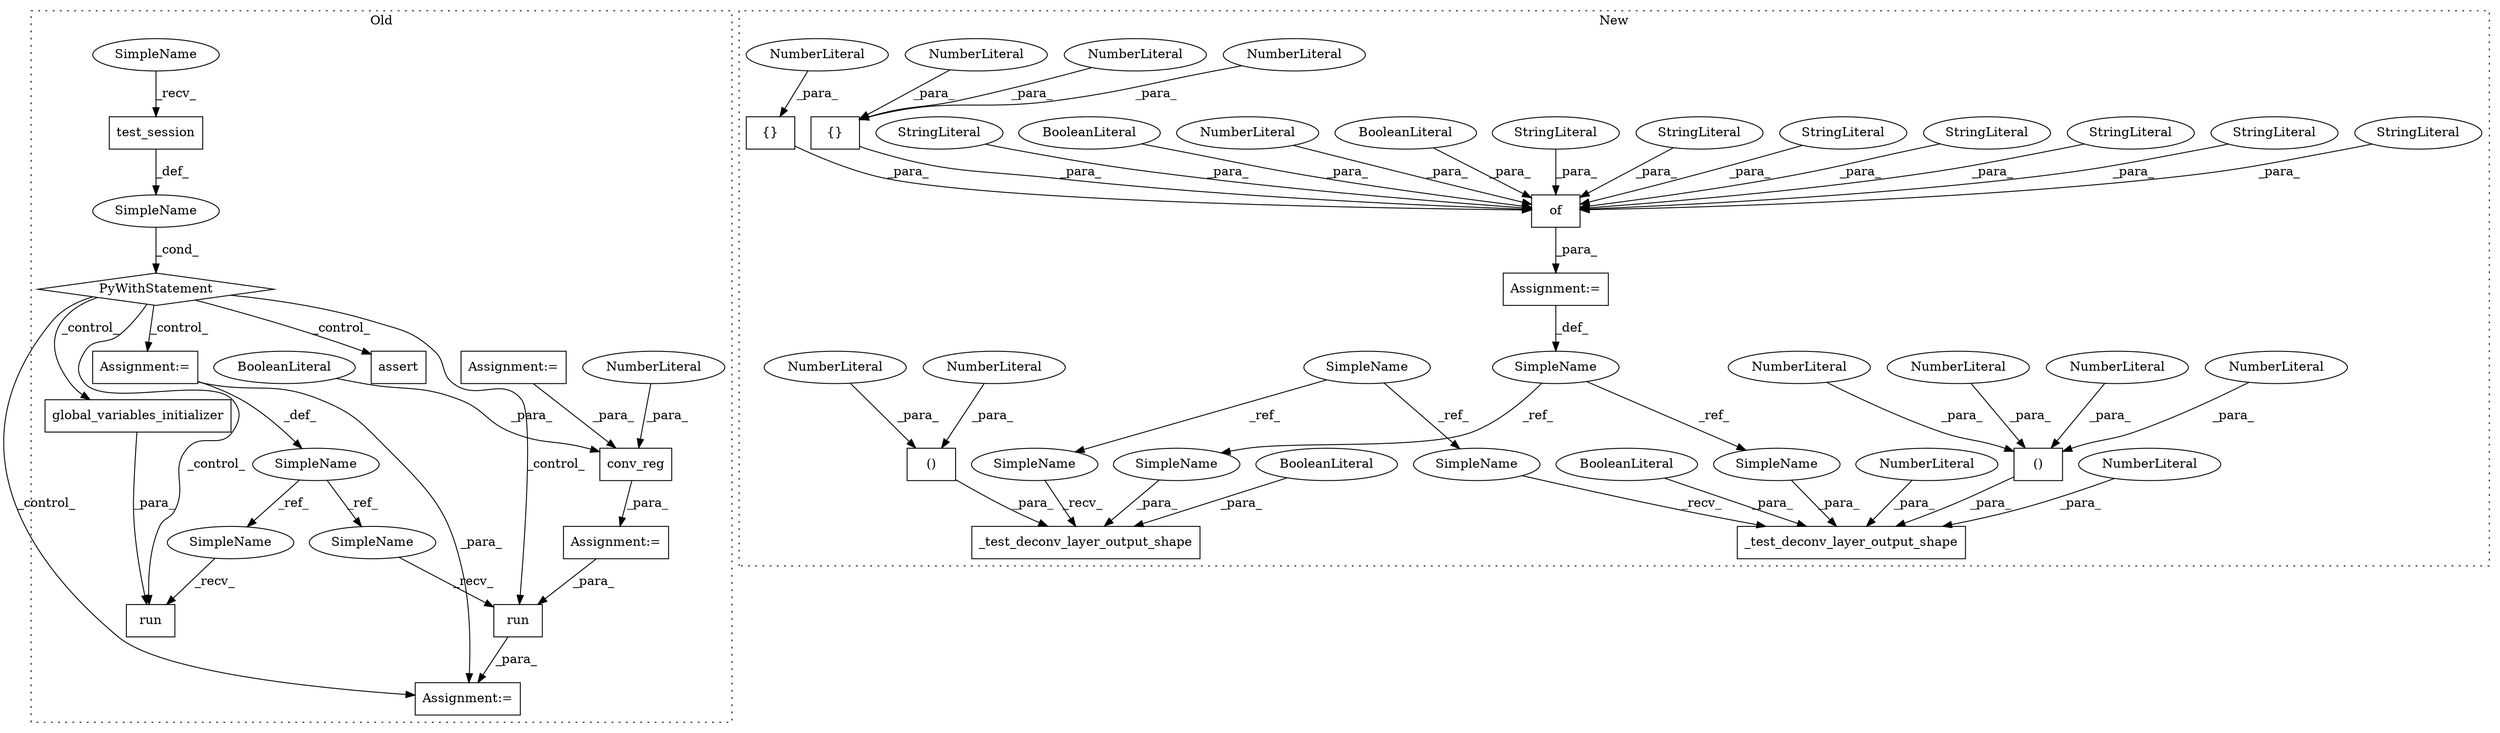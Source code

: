 digraph G {
subgraph cluster0 {
1 [label="conv_reg" a="32" s="7069,7091" l="9,1" shape="box"];
3 [label="run" a="32" s="7245,7261" l="4,1" shape="box"];
4 [label="SimpleName" a="42" s="" l="" shape="ellipse"];
5 [label="PyWithStatement" a="104" s="7119,7148" l="10,2" shape="diamond"];
6 [label="run" a="32" s="7179,7224" l="4,1" shape="box"];
7 [label="SimpleName" a="42" s="7162" l="4" shape="ellipse"];
14 [label="test_session" a="32" s="7134" l="14" shape="box"];
15 [label="global_variables_initializer" a="32" s="7194" l="30" shape="box"];
16 [label="Assignment:=" a="7" s="7068" l="1" shape="box"];
17 [label="Assignment:=" a="7" s="6927" l="1" shape="box"];
18 [label="Assignment:=" a="7" s="7239" l="1" shape="box"];
19 [label="Assignment:=" a="7" s="7162" l="4" shape="box"];
25 [label="assert" a="32" s="7275,7372" l="22,1" shape="box"];
28 [label="BooleanLiteral" a="9" s="7083" l="4" shape="ellipse"];
50 [label="NumberLiteral" a="34" s="7088" l="3" shape="ellipse"];
51 [label="SimpleName" a="42" s="7240" l="4" shape="ellipse"];
52 [label="SimpleName" a="42" s="7174" l="4" shape="ellipse"];
57 [label="SimpleName" a="42" s="7129" l="4" shape="ellipse"];
label = "Old";
style="dotted";
}
subgraph cluster1 {
2 [label="of" a="32" s="7010,7190" l="3,1" shape="box"];
8 [label="StringLiteral" a="45" s="7107" l="9" shape="ellipse"];
9 [label="StringLiteral" a="45" s="7089" l="11" shape="ellipse"];
10 [label="StringLiteral" a="45" s="7063" l="8" shape="ellipse"];
11 [label="StringLiteral" a="45" s="7122" l="11" shape="ellipse"];
12 [label="StringLiteral" a="45" s="7134" l="7" shape="ellipse"];
13 [label="StringLiteral" a="45" s="7013" l="15" shape="ellipse"];
20 [label="BooleanLiteral" a="9" s="7117" l="4" shape="ellipse"];
21 [label="NumberLiteral" a="34" s="7029" l="2" shape="ellipse"];
22 [label="{}" a="4" s="7081,7087" l="1,1" shape="box"];
23 [label="NumberLiteral" a="34" s="7086" l="1" shape="ellipse"];
24 [label="NumberLiteral" a="34" s="7084" l="1" shape="ellipse"];
26 [label="BooleanLiteral" a="9" s="7101" l="5" shape="ellipse"];
27 [label="StringLiteral" a="45" s="7142" l="15" shape="ellipse"];
29 [label="Assignment:=" a="7" s="7005" l="1" shape="box"];
30 [label="{}" a="4" s="7055,7061" l="1,1" shape="box"];
31 [label="NumberLiteral" a="34" s="7082" l="1" shape="ellipse"];
32 [label="NumberLiteral" a="34" s="7058" l="1" shape="ellipse"];
33 [label="StringLiteral" a="45" s="7032" l="13" shape="ellipse"];
34 [label="_test_deconv_layer_output_shape" a="32" s="7202,7324" l="32,1" shape="box"];
35 [label="()" a="106" s="7253" l="61" shape="box"];
36 [label="NumberLiteral" a="34" s="7312" l="2" shape="ellipse"];
37 [label="NumberLiteral" a="34" s="7282" l="2" shape="ellipse"];
38 [label="NumberLiteral" a="34" s="7253" l="1" shape="ellipse"];
39 [label="NumberLiteral" a="34" s="7321" l="3" shape="ellipse"];
40 [label="NumberLiteral" a="34" s="7297" l="2" shape="ellipse"];
41 [label="_test_deconv_layer_output_shape" a="32" s="7336,7459" l="32,1" shape="box"];
42 [label="()" a="106" s="7387" l="61" shape="box"];
43 [label="NumberLiteral" a="34" s="7234" l="1" shape="ellipse"];
44 [label="NumberLiteral" a="34" s="7401" l="2" shape="ellipse"];
45 [label="SimpleName" a="42" s="6932" l="4" shape="ellipse"];
46 [label="BooleanLiteral" a="9" s="7450" l="5" shape="ellipse"];
47 [label="BooleanLiteral" a="9" s="7316" l="4" shape="ellipse"];
48 [label="SimpleName" a="42" s="6994" l="11" shape="ellipse"];
49 [label="NumberLiteral" a="34" s="7446" l="2" shape="ellipse"];
53 [label="SimpleName" a="42" s="7370" l="11" shape="ellipse"];
54 [label="SimpleName" a="42" s="7236" l="11" shape="ellipse"];
55 [label="SimpleName" a="42" s="7197" l="4" shape="ellipse"];
56 [label="SimpleName" a="42" s="7331" l="4" shape="ellipse"];
label = "New";
style="dotted";
}
1 -> 16 [label="_para_"];
2 -> 29 [label="_para_"];
3 -> 18 [label="_para_"];
4 -> 5 [label="_cond_"];
5 -> 3 [label="_control_"];
5 -> 25 [label="_control_"];
5 -> 15 [label="_control_"];
5 -> 18 [label="_control_"];
5 -> 6 [label="_control_"];
5 -> 19 [label="_control_"];
7 -> 51 [label="_ref_"];
7 -> 52 [label="_ref_"];
8 -> 2 [label="_para_"];
9 -> 2 [label="_para_"];
10 -> 2 [label="_para_"];
11 -> 2 [label="_para_"];
12 -> 2 [label="_para_"];
13 -> 2 [label="_para_"];
14 -> 4 [label="_def_"];
15 -> 6 [label="_para_"];
16 -> 3 [label="_para_"];
17 -> 1 [label="_para_"];
19 -> 18 [label="_para_"];
19 -> 7 [label="_def_"];
20 -> 2 [label="_para_"];
21 -> 2 [label="_para_"];
22 -> 2 [label="_para_"];
23 -> 22 [label="_para_"];
24 -> 22 [label="_para_"];
26 -> 2 [label="_para_"];
27 -> 2 [label="_para_"];
28 -> 1 [label="_para_"];
29 -> 48 [label="_def_"];
30 -> 2 [label="_para_"];
31 -> 22 [label="_para_"];
32 -> 30 [label="_para_"];
33 -> 2 [label="_para_"];
35 -> 34 [label="_para_"];
36 -> 35 [label="_para_"];
37 -> 35 [label="_para_"];
38 -> 35 [label="_para_"];
39 -> 34 [label="_para_"];
40 -> 35 [label="_para_"];
42 -> 41 [label="_para_"];
43 -> 34 [label="_para_"];
44 -> 42 [label="_para_"];
45 -> 55 [label="_ref_"];
45 -> 56 [label="_ref_"];
46 -> 41 [label="_para_"];
47 -> 34 [label="_para_"];
48 -> 54 [label="_ref_"];
48 -> 53 [label="_ref_"];
49 -> 42 [label="_para_"];
50 -> 1 [label="_para_"];
51 -> 3 [label="_recv_"];
52 -> 6 [label="_recv_"];
53 -> 41 [label="_para_"];
54 -> 34 [label="_para_"];
55 -> 34 [label="_recv_"];
56 -> 41 [label="_recv_"];
57 -> 14 [label="_recv_"];
}